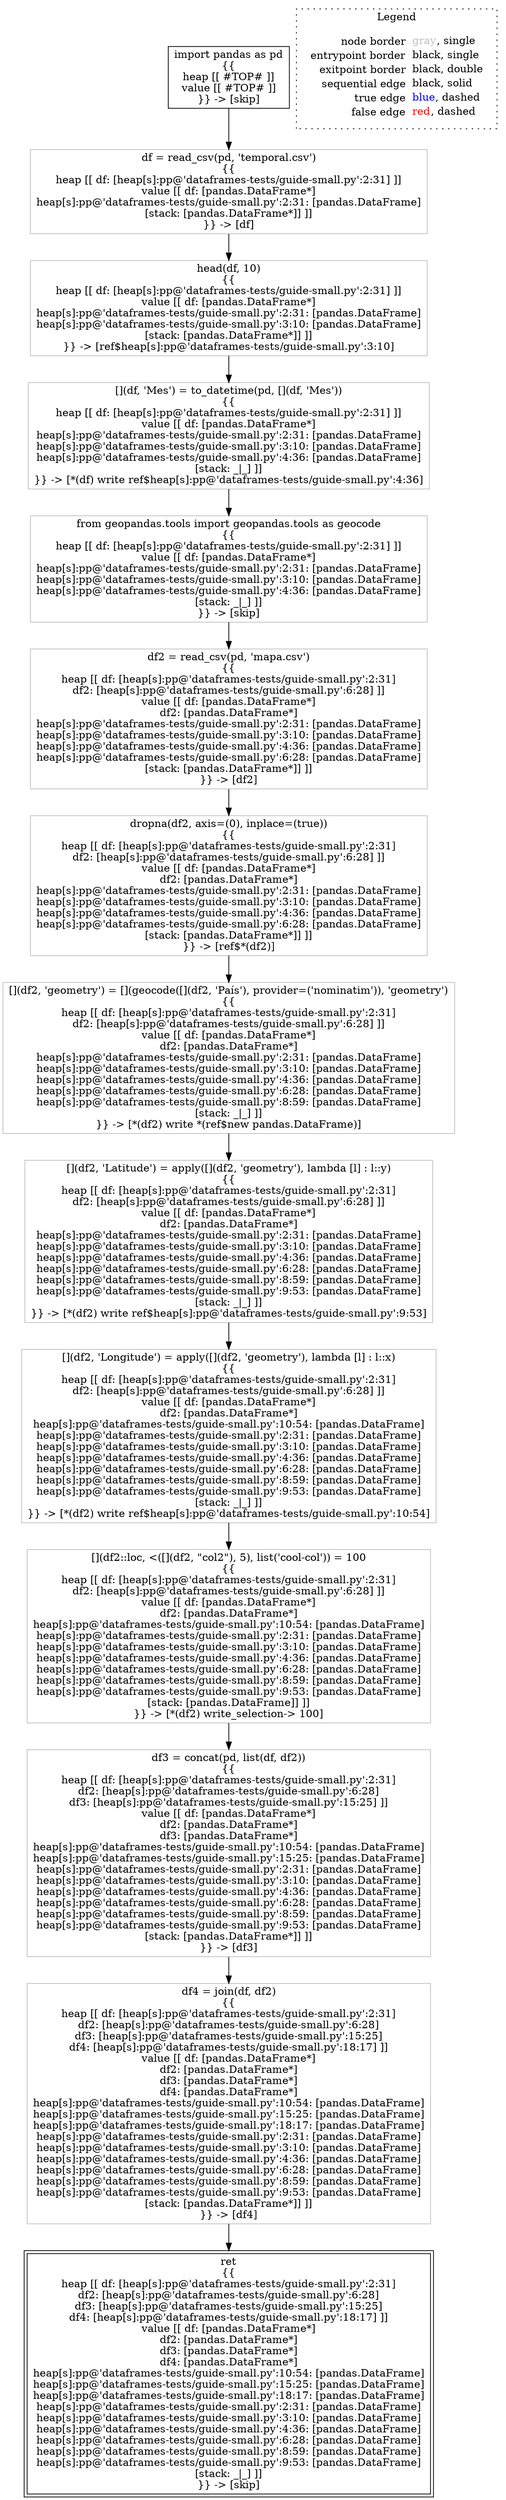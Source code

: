 digraph {
	"node0" [shape="rect",color="black",label=<import pandas as pd<BR/>{{<BR/>heap [[ #TOP# ]]<BR/>value [[ #TOP# ]]<BR/>}} -&gt; [skip]>];
	"node1" [shape="rect",color="gray",label=<df3 = concat(pd, list(df, df2))<BR/>{{<BR/>heap [[ df: [heap[s]:pp@'dataframes-tests/guide-small.py':2:31]<BR/>df2: [heap[s]:pp@'dataframes-tests/guide-small.py':6:28]<BR/>df3: [heap[s]:pp@'dataframes-tests/guide-small.py':15:25] ]]<BR/>value [[ df: [pandas.DataFrame*]<BR/>df2: [pandas.DataFrame*]<BR/>df3: [pandas.DataFrame*]<BR/>heap[s]:pp@'dataframes-tests/guide-small.py':10:54: [pandas.DataFrame]<BR/>heap[s]:pp@'dataframes-tests/guide-small.py':15:25: [pandas.DataFrame]<BR/>heap[s]:pp@'dataframes-tests/guide-small.py':2:31: [pandas.DataFrame]<BR/>heap[s]:pp@'dataframes-tests/guide-small.py':3:10: [pandas.DataFrame]<BR/>heap[s]:pp@'dataframes-tests/guide-small.py':4:36: [pandas.DataFrame]<BR/>heap[s]:pp@'dataframes-tests/guide-small.py':6:28: [pandas.DataFrame]<BR/>heap[s]:pp@'dataframes-tests/guide-small.py':8:59: [pandas.DataFrame]<BR/>heap[s]:pp@'dataframes-tests/guide-small.py':9:53: [pandas.DataFrame]<BR/>[stack: [pandas.DataFrame*]] ]]<BR/>}} -&gt; [df3]>];
	"node2" [shape="rect",color="gray",label=<df2 = read_csv(pd, 'mapa.csv')<BR/>{{<BR/>heap [[ df: [heap[s]:pp@'dataframes-tests/guide-small.py':2:31]<BR/>df2: [heap[s]:pp@'dataframes-tests/guide-small.py':6:28] ]]<BR/>value [[ df: [pandas.DataFrame*]<BR/>df2: [pandas.DataFrame*]<BR/>heap[s]:pp@'dataframes-tests/guide-small.py':2:31: [pandas.DataFrame]<BR/>heap[s]:pp@'dataframes-tests/guide-small.py':3:10: [pandas.DataFrame]<BR/>heap[s]:pp@'dataframes-tests/guide-small.py':4:36: [pandas.DataFrame]<BR/>heap[s]:pp@'dataframes-tests/guide-small.py':6:28: [pandas.DataFrame]<BR/>[stack: [pandas.DataFrame*]] ]]<BR/>}} -&gt; [df2]>];
	"node3" [shape="rect",color="gray",label=<from geopandas.tools import geopandas.tools as geocode<BR/>{{<BR/>heap [[ df: [heap[s]:pp@'dataframes-tests/guide-small.py':2:31] ]]<BR/>value [[ df: [pandas.DataFrame*]<BR/>heap[s]:pp@'dataframes-tests/guide-small.py':2:31: [pandas.DataFrame]<BR/>heap[s]:pp@'dataframes-tests/guide-small.py':3:10: [pandas.DataFrame]<BR/>heap[s]:pp@'dataframes-tests/guide-small.py':4:36: [pandas.DataFrame]<BR/>[stack: _|_] ]]<BR/>}} -&gt; [skip]>];
	"node4" [shape="rect",color="gray",label=<[](df2, 'Latitude') = apply([](df2, 'geometry'), lambda [l] : l::y)<BR/>{{<BR/>heap [[ df: [heap[s]:pp@'dataframes-tests/guide-small.py':2:31]<BR/>df2: [heap[s]:pp@'dataframes-tests/guide-small.py':6:28] ]]<BR/>value [[ df: [pandas.DataFrame*]<BR/>df2: [pandas.DataFrame*]<BR/>heap[s]:pp@'dataframes-tests/guide-small.py':2:31: [pandas.DataFrame]<BR/>heap[s]:pp@'dataframes-tests/guide-small.py':3:10: [pandas.DataFrame]<BR/>heap[s]:pp@'dataframes-tests/guide-small.py':4:36: [pandas.DataFrame]<BR/>heap[s]:pp@'dataframes-tests/guide-small.py':6:28: [pandas.DataFrame]<BR/>heap[s]:pp@'dataframes-tests/guide-small.py':8:59: [pandas.DataFrame]<BR/>heap[s]:pp@'dataframes-tests/guide-small.py':9:53: [pandas.DataFrame]<BR/>[stack: _|_] ]]<BR/>}} -&gt; [*(df2) write ref$heap[s]:pp@'dataframes-tests/guide-small.py':9:53]>];
	"node5" [shape="rect",color="gray",label=<df4 = join(df, df2)<BR/>{{<BR/>heap [[ df: [heap[s]:pp@'dataframes-tests/guide-small.py':2:31]<BR/>df2: [heap[s]:pp@'dataframes-tests/guide-small.py':6:28]<BR/>df3: [heap[s]:pp@'dataframes-tests/guide-small.py':15:25]<BR/>df4: [heap[s]:pp@'dataframes-tests/guide-small.py':18:17] ]]<BR/>value [[ df: [pandas.DataFrame*]<BR/>df2: [pandas.DataFrame*]<BR/>df3: [pandas.DataFrame*]<BR/>df4: [pandas.DataFrame*]<BR/>heap[s]:pp@'dataframes-tests/guide-small.py':10:54: [pandas.DataFrame]<BR/>heap[s]:pp@'dataframes-tests/guide-small.py':15:25: [pandas.DataFrame]<BR/>heap[s]:pp@'dataframes-tests/guide-small.py':18:17: [pandas.DataFrame]<BR/>heap[s]:pp@'dataframes-tests/guide-small.py':2:31: [pandas.DataFrame]<BR/>heap[s]:pp@'dataframes-tests/guide-small.py':3:10: [pandas.DataFrame]<BR/>heap[s]:pp@'dataframes-tests/guide-small.py':4:36: [pandas.DataFrame]<BR/>heap[s]:pp@'dataframes-tests/guide-small.py':6:28: [pandas.DataFrame]<BR/>heap[s]:pp@'dataframes-tests/guide-small.py':8:59: [pandas.DataFrame]<BR/>heap[s]:pp@'dataframes-tests/guide-small.py':9:53: [pandas.DataFrame]<BR/>[stack: [pandas.DataFrame*]] ]]<BR/>}} -&gt; [df4]>];
	"node6" [shape="rect",color="gray",label=<head(df, 10)<BR/>{{<BR/>heap [[ df: [heap[s]:pp@'dataframes-tests/guide-small.py':2:31] ]]<BR/>value [[ df: [pandas.DataFrame*]<BR/>heap[s]:pp@'dataframes-tests/guide-small.py':2:31: [pandas.DataFrame]<BR/>heap[s]:pp@'dataframes-tests/guide-small.py':3:10: [pandas.DataFrame]<BR/>[stack: [pandas.DataFrame*]] ]]<BR/>}} -&gt; [ref$heap[s]:pp@'dataframes-tests/guide-small.py':3:10]>];
	"node7" [shape="rect",color="gray",label=<[](df2, 'geometry') = [](geocode([](df2, 'Pa&iacute;s'), provider=('nominatim')), 'geometry')<BR/>{{<BR/>heap [[ df: [heap[s]:pp@'dataframes-tests/guide-small.py':2:31]<BR/>df2: [heap[s]:pp@'dataframes-tests/guide-small.py':6:28] ]]<BR/>value [[ df: [pandas.DataFrame*]<BR/>df2: [pandas.DataFrame*]<BR/>heap[s]:pp@'dataframes-tests/guide-small.py':2:31: [pandas.DataFrame]<BR/>heap[s]:pp@'dataframes-tests/guide-small.py':3:10: [pandas.DataFrame]<BR/>heap[s]:pp@'dataframes-tests/guide-small.py':4:36: [pandas.DataFrame]<BR/>heap[s]:pp@'dataframes-tests/guide-small.py':6:28: [pandas.DataFrame]<BR/>heap[s]:pp@'dataframes-tests/guide-small.py':8:59: [pandas.DataFrame]<BR/>[stack: _|_] ]]<BR/>}} -&gt; [*(df2) write *(ref$new pandas.DataFrame)]>];
	"node8" [shape="rect",color="gray",label=<[](df2::loc, &lt;([](df2, &quot;col2&quot;), 5), list('cool-col')) = 100<BR/>{{<BR/>heap [[ df: [heap[s]:pp@'dataframes-tests/guide-small.py':2:31]<BR/>df2: [heap[s]:pp@'dataframes-tests/guide-small.py':6:28] ]]<BR/>value [[ df: [pandas.DataFrame*]<BR/>df2: [pandas.DataFrame*]<BR/>heap[s]:pp@'dataframes-tests/guide-small.py':10:54: [pandas.DataFrame]<BR/>heap[s]:pp@'dataframes-tests/guide-small.py':2:31: [pandas.DataFrame]<BR/>heap[s]:pp@'dataframes-tests/guide-small.py':3:10: [pandas.DataFrame]<BR/>heap[s]:pp@'dataframes-tests/guide-small.py':4:36: [pandas.DataFrame]<BR/>heap[s]:pp@'dataframes-tests/guide-small.py':6:28: [pandas.DataFrame]<BR/>heap[s]:pp@'dataframes-tests/guide-small.py':8:59: [pandas.DataFrame]<BR/>heap[s]:pp@'dataframes-tests/guide-small.py':9:53: [pandas.DataFrame]<BR/>[stack: [pandas.DataFrame]] ]]<BR/>}} -&gt; [*(df2) write_selection-&gt; 100]>];
	"node9" [shape="rect",color="gray",label=<[](df2, 'Longitude') = apply([](df2, 'geometry'), lambda [l] : l::x)<BR/>{{<BR/>heap [[ df: [heap[s]:pp@'dataframes-tests/guide-small.py':2:31]<BR/>df2: [heap[s]:pp@'dataframes-tests/guide-small.py':6:28] ]]<BR/>value [[ df: [pandas.DataFrame*]<BR/>df2: [pandas.DataFrame*]<BR/>heap[s]:pp@'dataframes-tests/guide-small.py':10:54: [pandas.DataFrame]<BR/>heap[s]:pp@'dataframes-tests/guide-small.py':2:31: [pandas.DataFrame]<BR/>heap[s]:pp@'dataframes-tests/guide-small.py':3:10: [pandas.DataFrame]<BR/>heap[s]:pp@'dataframes-tests/guide-small.py':4:36: [pandas.DataFrame]<BR/>heap[s]:pp@'dataframes-tests/guide-small.py':6:28: [pandas.DataFrame]<BR/>heap[s]:pp@'dataframes-tests/guide-small.py':8:59: [pandas.DataFrame]<BR/>heap[s]:pp@'dataframes-tests/guide-small.py':9:53: [pandas.DataFrame]<BR/>[stack: _|_] ]]<BR/>}} -&gt; [*(df2) write ref$heap[s]:pp@'dataframes-tests/guide-small.py':10:54]>];
	"node10" [shape="rect",color="gray",label=<df = read_csv(pd, 'temporal.csv')<BR/>{{<BR/>heap [[ df: [heap[s]:pp@'dataframes-tests/guide-small.py':2:31] ]]<BR/>value [[ df: [pandas.DataFrame*]<BR/>heap[s]:pp@'dataframes-tests/guide-small.py':2:31: [pandas.DataFrame]<BR/>[stack: [pandas.DataFrame*]] ]]<BR/>}} -&gt; [df]>];
	"node11" [shape="rect",color="black",peripheries="2",label=<ret<BR/>{{<BR/>heap [[ df: [heap[s]:pp@'dataframes-tests/guide-small.py':2:31]<BR/>df2: [heap[s]:pp@'dataframes-tests/guide-small.py':6:28]<BR/>df3: [heap[s]:pp@'dataframes-tests/guide-small.py':15:25]<BR/>df4: [heap[s]:pp@'dataframes-tests/guide-small.py':18:17] ]]<BR/>value [[ df: [pandas.DataFrame*]<BR/>df2: [pandas.DataFrame*]<BR/>df3: [pandas.DataFrame*]<BR/>df4: [pandas.DataFrame*]<BR/>heap[s]:pp@'dataframes-tests/guide-small.py':10:54: [pandas.DataFrame]<BR/>heap[s]:pp@'dataframes-tests/guide-small.py':15:25: [pandas.DataFrame]<BR/>heap[s]:pp@'dataframes-tests/guide-small.py':18:17: [pandas.DataFrame]<BR/>heap[s]:pp@'dataframes-tests/guide-small.py':2:31: [pandas.DataFrame]<BR/>heap[s]:pp@'dataframes-tests/guide-small.py':3:10: [pandas.DataFrame]<BR/>heap[s]:pp@'dataframes-tests/guide-small.py':4:36: [pandas.DataFrame]<BR/>heap[s]:pp@'dataframes-tests/guide-small.py':6:28: [pandas.DataFrame]<BR/>heap[s]:pp@'dataframes-tests/guide-small.py':8:59: [pandas.DataFrame]<BR/>heap[s]:pp@'dataframes-tests/guide-small.py':9:53: [pandas.DataFrame]<BR/>[stack: _|_] ]]<BR/>}} -&gt; [skip]>];
	"node12" [shape="rect",color="gray",label=<[](df, 'Mes') = to_datetime(pd, [](df, 'Mes'))<BR/>{{<BR/>heap [[ df: [heap[s]:pp@'dataframes-tests/guide-small.py':2:31] ]]<BR/>value [[ df: [pandas.DataFrame*]<BR/>heap[s]:pp@'dataframes-tests/guide-small.py':2:31: [pandas.DataFrame]<BR/>heap[s]:pp@'dataframes-tests/guide-small.py':3:10: [pandas.DataFrame]<BR/>heap[s]:pp@'dataframes-tests/guide-small.py':4:36: [pandas.DataFrame]<BR/>[stack: _|_] ]]<BR/>}} -&gt; [*(df) write ref$heap[s]:pp@'dataframes-tests/guide-small.py':4:36]>];
	"node13" [shape="rect",color="gray",label=<dropna(df2, axis=(0), inplace=(true))<BR/>{{<BR/>heap [[ df: [heap[s]:pp@'dataframes-tests/guide-small.py':2:31]<BR/>df2: [heap[s]:pp@'dataframes-tests/guide-small.py':6:28] ]]<BR/>value [[ df: [pandas.DataFrame*]<BR/>df2: [pandas.DataFrame*]<BR/>heap[s]:pp@'dataframes-tests/guide-small.py':2:31: [pandas.DataFrame]<BR/>heap[s]:pp@'dataframes-tests/guide-small.py':3:10: [pandas.DataFrame]<BR/>heap[s]:pp@'dataframes-tests/guide-small.py':4:36: [pandas.DataFrame]<BR/>heap[s]:pp@'dataframes-tests/guide-small.py':6:28: [pandas.DataFrame]<BR/>[stack: [pandas.DataFrame*]] ]]<BR/>}} -&gt; [ref$*(df2)]>];
	"node1" -> "node5" [color="black"];
	"node0" -> "node10" [color="black"];
	"node2" -> "node13" [color="black"];
	"node3" -> "node2" [color="black"];
	"node4" -> "node9" [color="black"];
	"node5" -> "node11" [color="black"];
	"node6" -> "node12" [color="black"];
	"node7" -> "node4" [color="black"];
	"node8" -> "node1" [color="black"];
	"node9" -> "node8" [color="black"];
	"node10" -> "node6" [color="black"];
	"node12" -> "node3" [color="black"];
	"node13" -> "node7" [color="black"];
subgraph cluster_legend {
	label="Legend";
	style=dotted;
	node [shape=plaintext];
	"legend" [label=<<table border="0" cellpadding="2" cellspacing="0" cellborder="0"><tr><td align="right">node border&nbsp;</td><td align="left"><font color="gray">gray</font>, single</td></tr><tr><td align="right">entrypoint border&nbsp;</td><td align="left"><font color="black">black</font>, single</td></tr><tr><td align="right">exitpoint border&nbsp;</td><td align="left"><font color="black">black</font>, double</td></tr><tr><td align="right">sequential edge&nbsp;</td><td align="left"><font color="black">black</font>, solid</td></tr><tr><td align="right">true edge&nbsp;</td><td align="left"><font color="blue">blue</font>, dashed</td></tr><tr><td align="right">false edge&nbsp;</td><td align="left"><font color="red">red</font>, dashed</td></tr></table>>];
}

}
